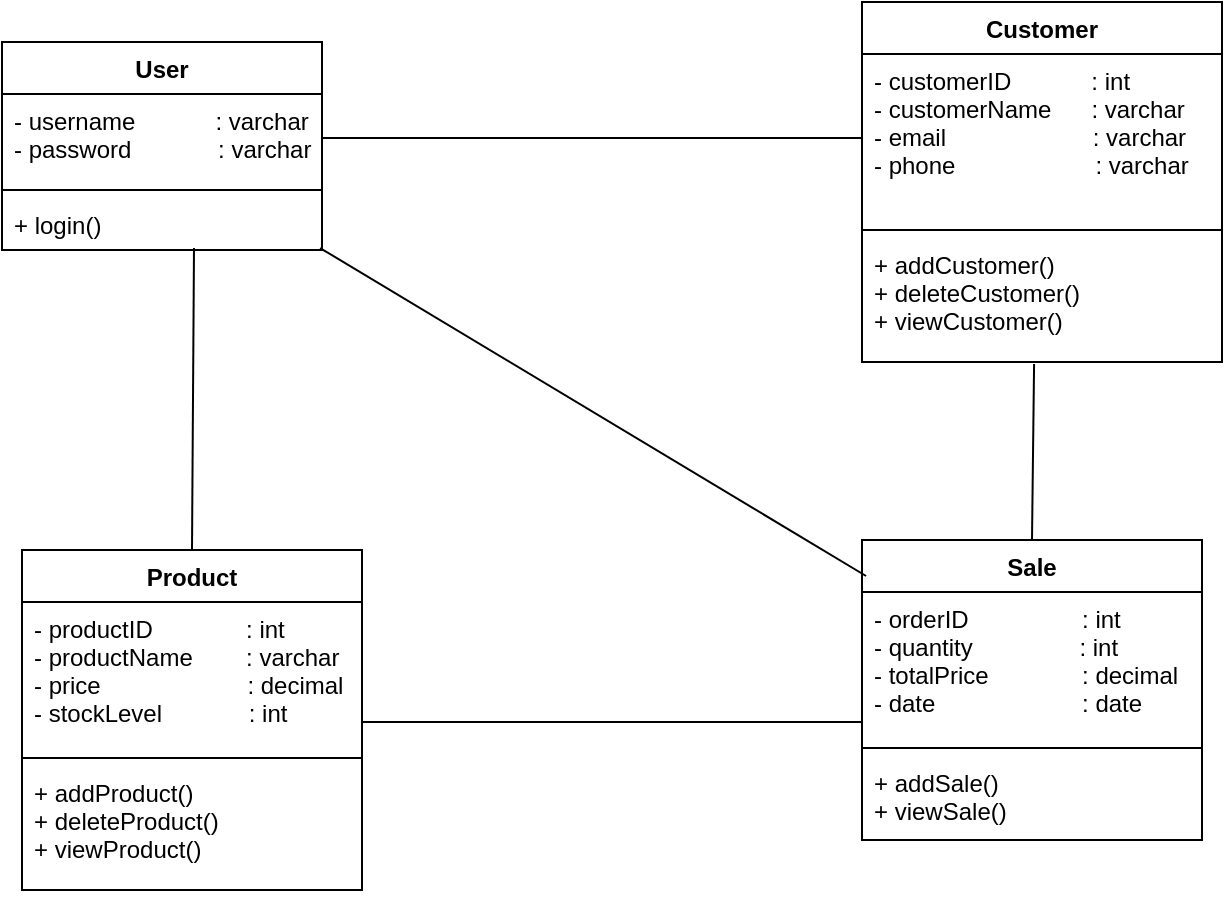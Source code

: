 <mxfile version="20.8.16" type="device"><diagram name="Page-1" id="UnrMOte86gZZA2hDKn5k"><mxGraphModel dx="864" dy="512" grid="1" gridSize="10" guides="1" tooltips="1" connect="1" arrows="1" fold="1" page="1" pageScale="1" pageWidth="827" pageHeight="1169" math="0" shadow="0"><root><mxCell id="0"/><mxCell id="1" parent="0"/><mxCell id="VdkS873AyBB8xQy4C4zC-1" value="Product" style="swimlane;fontStyle=1;align=center;verticalAlign=top;childLayout=stackLayout;horizontal=1;startSize=26;horizontalStack=0;resizeParent=1;resizeParentMax=0;resizeLast=0;collapsible=1;marginBottom=0;" vertex="1" parent="1"><mxGeometry x="70" y="334" width="170" height="170" as="geometry"/></mxCell><mxCell id="VdkS873AyBB8xQy4C4zC-2" value="- productID              : int&#10;- productName        : varchar&#10;- price                      : decimal&#10;- stockLevel             : int" style="text;strokeColor=none;fillColor=none;align=left;verticalAlign=top;spacingLeft=4;spacingRight=4;overflow=hidden;rotatable=0;points=[[0,0.5],[1,0.5]];portConstraint=eastwest;" vertex="1" parent="VdkS873AyBB8xQy4C4zC-1"><mxGeometry y="26" width="170" height="74" as="geometry"/></mxCell><mxCell id="VdkS873AyBB8xQy4C4zC-3" value="" style="line;strokeWidth=1;fillColor=none;align=left;verticalAlign=middle;spacingTop=-1;spacingLeft=3;spacingRight=3;rotatable=0;labelPosition=right;points=[];portConstraint=eastwest;strokeColor=inherit;" vertex="1" parent="VdkS873AyBB8xQy4C4zC-1"><mxGeometry y="100" width="170" height="8" as="geometry"/></mxCell><mxCell id="VdkS873AyBB8xQy4C4zC-4" value="+ addProduct()&#10;+ deleteProduct()&#10;+ viewProduct()" style="text;strokeColor=none;fillColor=none;align=left;verticalAlign=top;spacingLeft=4;spacingRight=4;overflow=hidden;rotatable=0;points=[[0,0.5],[1,0.5]];portConstraint=eastwest;" vertex="1" parent="VdkS873AyBB8xQy4C4zC-1"><mxGeometry y="108" width="170" height="62" as="geometry"/></mxCell><mxCell id="VdkS873AyBB8xQy4C4zC-5" value="Customer" style="swimlane;fontStyle=1;align=center;verticalAlign=top;childLayout=stackLayout;horizontal=1;startSize=26;horizontalStack=0;resizeParent=1;resizeParentMax=0;resizeLast=0;collapsible=1;marginBottom=0;" vertex="1" parent="1"><mxGeometry x="490" y="60" width="180" height="180" as="geometry"/></mxCell><mxCell id="VdkS873AyBB8xQy4C4zC-6" value="- customerID            : int&#10;- customerName      : varchar&#10;- email                      : varchar&#10;- phone                     : varchar" style="text;strokeColor=none;fillColor=none;align=left;verticalAlign=top;spacingLeft=4;spacingRight=4;overflow=hidden;rotatable=0;points=[[0,0.5],[1,0.5]];portConstraint=eastwest;" vertex="1" parent="VdkS873AyBB8xQy4C4zC-5"><mxGeometry y="26" width="180" height="84" as="geometry"/></mxCell><mxCell id="VdkS873AyBB8xQy4C4zC-7" value="" style="line;strokeWidth=1;fillColor=none;align=left;verticalAlign=middle;spacingTop=-1;spacingLeft=3;spacingRight=3;rotatable=0;labelPosition=right;points=[];portConstraint=eastwest;strokeColor=inherit;" vertex="1" parent="VdkS873AyBB8xQy4C4zC-5"><mxGeometry y="110" width="180" height="8" as="geometry"/></mxCell><mxCell id="VdkS873AyBB8xQy4C4zC-8" value="+ addCustomer()&#10;+ deleteCustomer()&#10;+ viewCustomer()" style="text;strokeColor=none;fillColor=none;align=left;verticalAlign=top;spacingLeft=4;spacingRight=4;overflow=hidden;rotatable=0;points=[[0,0.5],[1,0.5]];portConstraint=eastwest;" vertex="1" parent="VdkS873AyBB8xQy4C4zC-5"><mxGeometry y="118" width="180" height="62" as="geometry"/></mxCell><mxCell id="VdkS873AyBB8xQy4C4zC-9" value="User" style="swimlane;fontStyle=1;align=center;verticalAlign=top;childLayout=stackLayout;horizontal=1;startSize=26;horizontalStack=0;resizeParent=1;resizeParentMax=0;resizeLast=0;collapsible=1;marginBottom=0;" vertex="1" parent="1"><mxGeometry x="60" y="80" width="160" height="104" as="geometry"/></mxCell><mxCell id="VdkS873AyBB8xQy4C4zC-10" value="- username            : varchar&#10;- password             : varchar" style="text;strokeColor=none;fillColor=none;align=left;verticalAlign=top;spacingLeft=4;spacingRight=4;overflow=hidden;rotatable=0;points=[[0,0.5],[1,0.5]];portConstraint=eastwest;" vertex="1" parent="VdkS873AyBB8xQy4C4zC-9"><mxGeometry y="26" width="160" height="44" as="geometry"/></mxCell><mxCell id="VdkS873AyBB8xQy4C4zC-11" value="" style="line;strokeWidth=1;fillColor=none;align=left;verticalAlign=middle;spacingTop=-1;spacingLeft=3;spacingRight=3;rotatable=0;labelPosition=right;points=[];portConstraint=eastwest;strokeColor=inherit;" vertex="1" parent="VdkS873AyBB8xQy4C4zC-9"><mxGeometry y="70" width="160" height="8" as="geometry"/></mxCell><mxCell id="VdkS873AyBB8xQy4C4zC-12" value="+ login()" style="text;strokeColor=none;fillColor=none;align=left;verticalAlign=top;spacingLeft=4;spacingRight=4;overflow=hidden;rotatable=0;points=[[0,0.5],[1,0.5]];portConstraint=eastwest;" vertex="1" parent="VdkS873AyBB8xQy4C4zC-9"><mxGeometry y="78" width="160" height="26" as="geometry"/></mxCell><mxCell id="VdkS873AyBB8xQy4C4zC-13" value="Sale" style="swimlane;fontStyle=1;align=center;verticalAlign=top;childLayout=stackLayout;horizontal=1;startSize=26;horizontalStack=0;resizeParent=1;resizeParentMax=0;resizeLast=0;collapsible=1;marginBottom=0;" vertex="1" parent="1"><mxGeometry x="490" y="329" width="170" height="150" as="geometry"/></mxCell><mxCell id="VdkS873AyBB8xQy4C4zC-14" value="- orderID                 : int&#10;- quantity                : int&#10;- totalPrice              : decimal&#10;- date                      : date" style="text;strokeColor=none;fillColor=none;align=left;verticalAlign=top;spacingLeft=4;spacingRight=4;overflow=hidden;rotatable=0;points=[[0,0.5],[1,0.5]];portConstraint=eastwest;" vertex="1" parent="VdkS873AyBB8xQy4C4zC-13"><mxGeometry y="26" width="170" height="74" as="geometry"/></mxCell><mxCell id="VdkS873AyBB8xQy4C4zC-15" value="" style="line;strokeWidth=1;fillColor=none;align=left;verticalAlign=middle;spacingTop=-1;spacingLeft=3;spacingRight=3;rotatable=0;labelPosition=right;points=[];portConstraint=eastwest;strokeColor=inherit;" vertex="1" parent="VdkS873AyBB8xQy4C4zC-13"><mxGeometry y="100" width="170" height="8" as="geometry"/></mxCell><mxCell id="VdkS873AyBB8xQy4C4zC-16" value="+ addSale()&#10;+ viewSale()" style="text;strokeColor=none;fillColor=none;align=left;verticalAlign=top;spacingLeft=4;spacingRight=4;overflow=hidden;rotatable=0;points=[[0,0.5],[1,0.5]];portConstraint=eastwest;" vertex="1" parent="VdkS873AyBB8xQy4C4zC-13"><mxGeometry y="108" width="170" height="42" as="geometry"/></mxCell><mxCell id="VdkS873AyBB8xQy4C4zC-21" value="" style="endArrow=none;html=1;rounded=0;exitX=1;exitY=0.5;exitDx=0;exitDy=0;entryX=0;entryY=0.5;entryDx=0;entryDy=0;" edge="1" parent="1" source="VdkS873AyBB8xQy4C4zC-10" target="VdkS873AyBB8xQy4C4zC-6"><mxGeometry width="50" height="50" relative="1" as="geometry"><mxPoint x="390" y="280" as="sourcePoint"/><mxPoint x="440" y="230" as="targetPoint"/></mxGeometry></mxCell><mxCell id="VdkS873AyBB8xQy4C4zC-22" value="" style="endArrow=none;html=1;rounded=0;exitX=0.6;exitY=0.962;exitDx=0;exitDy=0;exitPerimeter=0;entryX=0.5;entryY=0;entryDx=0;entryDy=0;" edge="1" parent="1" source="VdkS873AyBB8xQy4C4zC-12" target="VdkS873AyBB8xQy4C4zC-1"><mxGeometry width="50" height="50" relative="1" as="geometry"><mxPoint x="390" y="280" as="sourcePoint"/><mxPoint x="440" y="230" as="targetPoint"/></mxGeometry></mxCell><mxCell id="VdkS873AyBB8xQy4C4zC-23" value="" style="endArrow=none;html=1;rounded=0;exitX=0.994;exitY=0.962;exitDx=0;exitDy=0;exitPerimeter=0;entryX=0.012;entryY=0.12;entryDx=0;entryDy=0;entryPerimeter=0;" edge="1" parent="1" source="VdkS873AyBB8xQy4C4zC-12" target="VdkS873AyBB8xQy4C4zC-13"><mxGeometry width="50" height="50" relative="1" as="geometry"><mxPoint x="390" y="280" as="sourcePoint"/><mxPoint x="440" y="230" as="targetPoint"/></mxGeometry></mxCell><mxCell id="VdkS873AyBB8xQy4C4zC-24" value="" style="endArrow=none;html=1;rounded=0;" edge="1" parent="1"><mxGeometry width="50" height="50" relative="1" as="geometry"><mxPoint x="240" y="420" as="sourcePoint"/><mxPoint x="490" y="420" as="targetPoint"/></mxGeometry></mxCell><mxCell id="VdkS873AyBB8xQy4C4zC-25" value="" style="endArrow=none;html=1;rounded=0;entryX=0.478;entryY=1.016;entryDx=0;entryDy=0;entryPerimeter=0;exitX=0.5;exitY=0;exitDx=0;exitDy=0;" edge="1" parent="1" source="VdkS873AyBB8xQy4C4zC-13" target="VdkS873AyBB8xQy4C4zC-8"><mxGeometry width="50" height="50" relative="1" as="geometry"><mxPoint x="390" y="280" as="sourcePoint"/><mxPoint x="440" y="230" as="targetPoint"/></mxGeometry></mxCell></root></mxGraphModel></diagram></mxfile>
